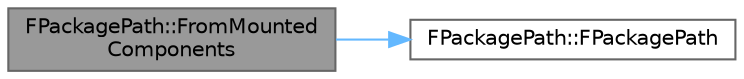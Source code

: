 digraph "FPackagePath::FromMountedComponents"
{
 // INTERACTIVE_SVG=YES
 // LATEX_PDF_SIZE
  bgcolor="transparent";
  edge [fontname=Helvetica,fontsize=10,labelfontname=Helvetica,labelfontsize=10];
  node [fontname=Helvetica,fontsize=10,shape=box,height=0.2,width=0.4];
  rankdir="LR";
  Node1 [id="Node000001",label="FPackagePath::FromMounted\lComponents",height=0.2,width=0.4,color="gray40", fillcolor="grey60", style="filled", fontcolor="black",tooltip="Construct a PackagePath from the components of a MountedPath."];
  Node1 -> Node2 [id="edge1_Node000001_Node000002",color="steelblue1",style="solid",tooltip=" "];
  Node2 [id="Node000002",label="FPackagePath::FPackagePath",height=0.2,width=0.4,color="grey40", fillcolor="white", style="filled",URL="$df/d6b/classFPackagePath.html#adba5f2788b5ac4c9213d6e957e1ae3c1",tooltip="Construct an empty PackagePath."];
}
